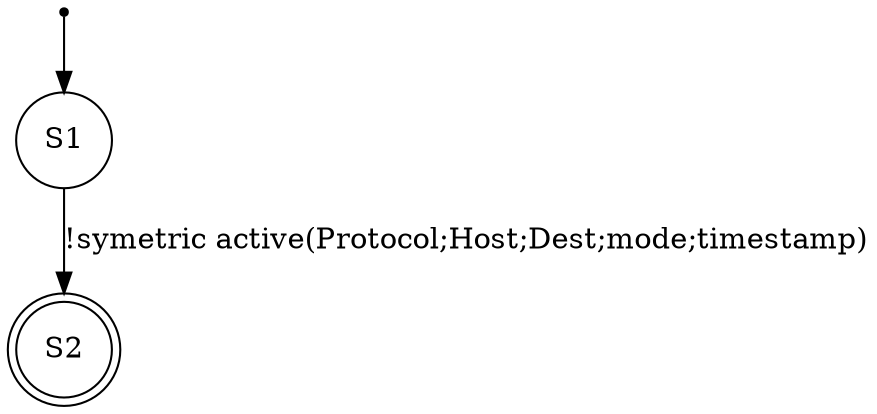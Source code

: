 digraph LTS {
S00[shape=point]
S1[label=S1,shape=circle];
S2[label=S2,shape=doublecircle];
S00 -> S1
S1 -> S2[label ="!symetric active(Protocol;Host;Dest;mode;timestamp)"];
}
